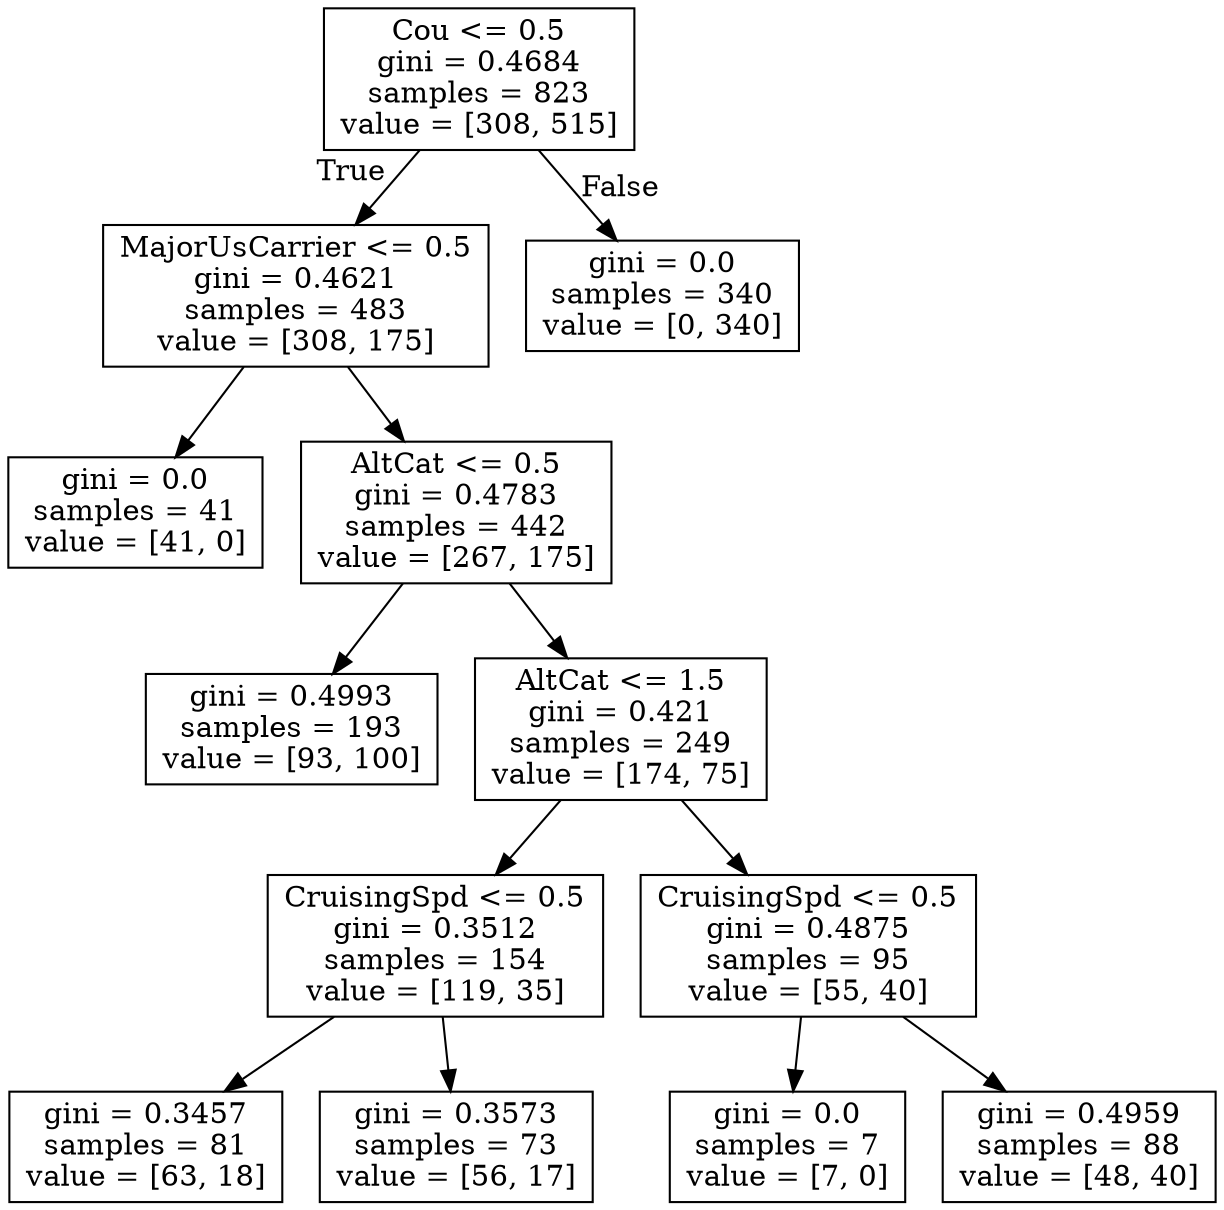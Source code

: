 digraph Tree {
node [shape=box] ;
0 [label="Cou <= 0.5\ngini = 0.4684\nsamples = 823\nvalue = [308, 515]"] ;
1 [label="MajorUsCarrier <= 0.5\ngini = 0.4621\nsamples = 483\nvalue = [308, 175]"] ;
0 -> 1 [labeldistance=2.5, labelangle=45, headlabel="True"] ;
2 [label="gini = 0.0\nsamples = 41\nvalue = [41, 0]"] ;
1 -> 2 ;
3 [label="AltCat <= 0.5\ngini = 0.4783\nsamples = 442\nvalue = [267, 175]"] ;
1 -> 3 ;
4 [label="gini = 0.4993\nsamples = 193\nvalue = [93, 100]"] ;
3 -> 4 ;
5 [label="AltCat <= 1.5\ngini = 0.421\nsamples = 249\nvalue = [174, 75]"] ;
3 -> 5 ;
6 [label="CruisingSpd <= 0.5\ngini = 0.3512\nsamples = 154\nvalue = [119, 35]"] ;
5 -> 6 ;
7 [label="gini = 0.3457\nsamples = 81\nvalue = [63, 18]"] ;
6 -> 7 ;
8 [label="gini = 0.3573\nsamples = 73\nvalue = [56, 17]"] ;
6 -> 8 ;
9 [label="CruisingSpd <= 0.5\ngini = 0.4875\nsamples = 95\nvalue = [55, 40]"] ;
5 -> 9 ;
10 [label="gini = 0.0\nsamples = 7\nvalue = [7, 0]"] ;
9 -> 10 ;
11 [label="gini = 0.4959\nsamples = 88\nvalue = [48, 40]"] ;
9 -> 11 ;
12 [label="gini = 0.0\nsamples = 340\nvalue = [0, 340]"] ;
0 -> 12 [labeldistance=2.5, labelangle=-45, headlabel="False"] ;
}